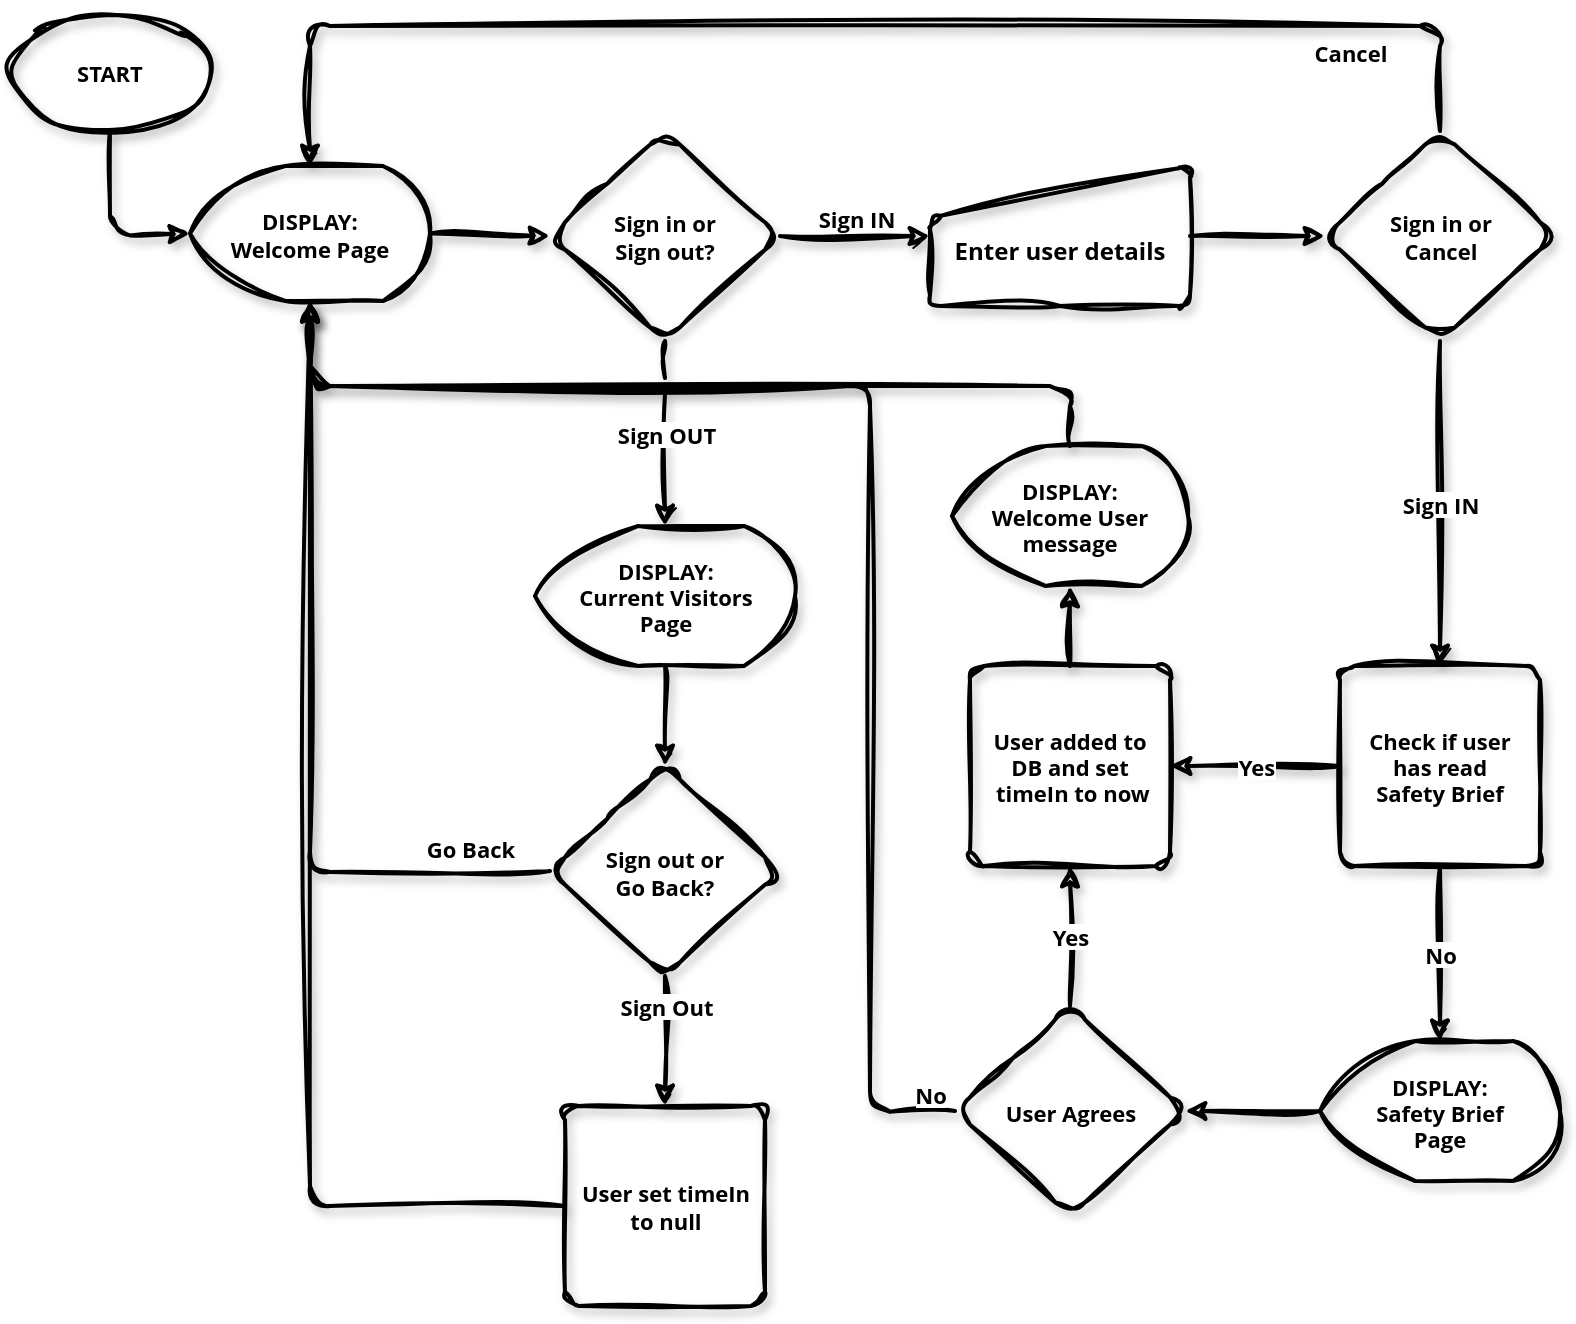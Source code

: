 <mxfile>
    <diagram id="TriR7_6b0EK6BspnrxUf" name="Page-1">
        <mxGraphModel dx="1100" dy="695" grid="1" gridSize="10" guides="1" tooltips="1" connect="1" arrows="1" fold="1" page="1" pageScale="1" pageWidth="827" pageHeight="1169" math="0" shadow="0">
            <root>
                <mxCell id="0"/>
                <mxCell id="1" parent="0"/>
                <mxCell id="9" style="edgeStyle=none;html=1;exitX=1;exitY=0.5;exitDx=0;exitDy=0;exitPerimeter=0;entryX=0;entryY=0.5;entryDx=0;entryDy=0;strokeWidth=2;shadow=1;sketch=1;curveFitting=1;jiggle=2;fontFamily=Open Sans;fontStyle=1;fontSource=https%3A%2F%2Ffonts.googleapis.com%2Fcss%3Ffamily%3DOpen%2BSans;align=center;labelBorderColor=none;" edge="1" parent="1" source="45" target="26">
                    <mxGeometry relative="1" as="geometry">
                        <mxPoint x="230" y="145" as="sourcePoint"/>
                        <mxPoint x="300" y="145" as="targetPoint"/>
                    </mxGeometry>
                </mxCell>
                <mxCell id="11" value="Sign IN" style="edgeStyle=none;html=1;exitX=1;exitY=0.5;exitDx=0;exitDy=0;entryX=0;entryY=0.5;entryDx=0;entryDy=0;strokeWidth=2;fontFamily=Open Sans;labelPosition=center;verticalLabelPosition=top;align=center;verticalAlign=bottom;shadow=1;sketch=1;curveFitting=1;jiggle=2;fontStyle=1;fontSource=https%3A%2F%2Ffonts.googleapis.com%2Fcss%3Ffamily%3DOpen%2BSans;labelBorderColor=none;" edge="1" parent="1" source="26" target="10">
                    <mxGeometry relative="1" as="geometry">
                        <mxPoint x="410" y="145" as="sourcePoint"/>
                    </mxGeometry>
                </mxCell>
                <mxCell id="13" style="edgeStyle=none;html=1;exitX=1;exitY=0.5;exitDx=0;exitDy=0;entryX=0;entryY=0.5;entryDx=0;entryDy=0;strokeWidth=2;shadow=1;sketch=1;curveFitting=1;jiggle=2;fontFamily=Open Sans;fontStyle=1;fontSource=https%3A%2F%2Ffonts.googleapis.com%2Fcss%3Ffamily%3DOpen%2BSans;align=center;labelBorderColor=none;" edge="1" parent="1" source="10" target="28">
                    <mxGeometry relative="1" as="geometry">
                        <mxPoint x="690" y="145" as="targetPoint"/>
                    </mxGeometry>
                </mxCell>
                <mxCell id="10" value="&lt;br&gt;Enter user details" style="html=1;strokeWidth=2;shape=manualInput;whiteSpace=wrap;rounded=1;size=26;arcSize=11;shadow=1;sketch=1;verticalAlign=middle;labelPosition=center;verticalLabelPosition=middle;align=center;fontFamily=Open Sans;curveFitting=1;jiggle=2;fontStyle=1;fontSource=https%3A%2F%2Ffonts.googleapis.com%2Fcss%3Ffamily%3DOpen%2BSans;labelBorderColor=none;gradientColor=none;fillStyle=auto;fillColor=none;" vertex="1" parent="1">
                    <mxGeometry x="490" y="110" width="130" height="70" as="geometry"/>
                </mxCell>
                <mxCell id="15" value="Cancel" style="edgeStyle=none;html=1;exitX=0.5;exitY=0;exitDx=0;exitDy=0;entryX=0.5;entryY=0;entryDx=0;entryDy=0;entryPerimeter=0;strokeWidth=2;verticalAlign=top;labelPosition=center;verticalLabelPosition=bottom;align=center;shadow=1;sketch=1;curveFitting=1;jiggle=2;fontFamily=Open Sans;fontStyle=1;fontSource=https%3A%2F%2Ffonts.googleapis.com%2Fcss%3Ffamily%3DOpen%2BSans;labelBorderColor=none;" edge="1" parent="1" source="28" target="45">
                    <mxGeometry x="-0.716" relative="1" as="geometry">
                        <mxPoint x="745" y="92.5" as="sourcePoint"/>
                        <mxPoint x="175" y="110" as="targetPoint"/>
                        <Array as="points">
                            <mxPoint x="745" y="40"/>
                            <mxPoint x="180" y="40"/>
                        </Array>
                        <mxPoint as="offset"/>
                    </mxGeometry>
                </mxCell>
                <mxCell id="19" value="Sign IN" style="edgeStyle=none;shape=connector;rounded=1;html=1;exitX=0.5;exitY=1;exitDx=0;exitDy=0;entryX=0.5;entryY=0;entryDx=0;entryDy=0;labelBackgroundColor=default;strokeWidth=2;fontFamily=Open Sans;fontSize=11;fontColor=default;endArrow=classic;verticalAlign=middle;labelPosition=center;verticalLabelPosition=middle;align=center;horizontal=1;shadow=1;sketch=1;curveFitting=1;jiggle=2;fontStyle=1;fontSource=https%3A%2F%2Ffonts.googleapis.com%2Fcss%3Ffamily%3DOpen%2BSans;labelBorderColor=none;" edge="1" parent="1" source="28" target="18">
                    <mxGeometry relative="1" as="geometry">
                        <mxPoint x="745" y="197.5" as="sourcePoint"/>
                    </mxGeometry>
                </mxCell>
                <mxCell id="21" value="Yes" style="edgeStyle=none;shape=connector;rounded=1;html=1;exitX=0;exitY=0.5;exitDx=0;exitDy=0;entryX=1;entryY=0.5;entryDx=0;entryDy=0;labelBackgroundColor=default;strokeWidth=2;fontFamily=Open Sans;fontSize=11;fontColor=default;endArrow=classic;shadow=1;sketch=1;curveFitting=1;jiggle=2;fontStyle=1;fontSource=https%3A%2F%2Ffonts.googleapis.com%2Fcss%3Ffamily%3DOpen%2BSans;align=center;labelBorderColor=none;" edge="1" parent="1" source="18" target="20">
                    <mxGeometry relative="1" as="geometry"/>
                </mxCell>
                <mxCell id="23" value="No" style="edgeStyle=none;shape=connector;rounded=1;html=1;exitX=0.5;exitY=1;exitDx=0;exitDy=0;entryX=0.5;entryY=0;entryDx=0;entryDy=0;entryPerimeter=0;labelBackgroundColor=default;strokeWidth=2;fontFamily=Open Sans;fontSize=11;fontColor=default;endArrow=classic;spacingTop=0;spacingLeft=0;spacingRight=0;spacingBottom=0;spacing=2;jumpSize=6;jumpStyle=gap;endSize=6;shadow=1;sketch=1;curveFitting=1;jiggle=2;fontStyle=1;fontSource=https%3A%2F%2Ffonts.googleapis.com%2Fcss%3Ffamily%3DOpen%2BSans;align=center;labelBorderColor=none;" edge="1" parent="1" source="18" target="22">
                    <mxGeometry relative="1" as="geometry"/>
                </mxCell>
                <mxCell id="18" value="Check if user &lt;br&gt;has read &lt;br&gt;Safety Brief" style="rounded=1;whiteSpace=wrap;html=1;absoluteArcSize=1;arcSize=14;strokeWidth=2;shadow=1;fontFamily=Open Sans;fontSize=11;sketch=1;curveFitting=1;jiggle=2;fontStyle=1;fontSource=https%3A%2F%2Ffonts.googleapis.com%2Fcss%3Ffamily%3DOpen%2BSans;align=center;labelBorderColor=none;gradientColor=none;fillStyle=auto;fillColor=none;" vertex="1" parent="1">
                    <mxGeometry x="695" y="360" width="100" height="100" as="geometry"/>
                </mxCell>
                <mxCell id="30" style="edgeStyle=none;shape=connector;rounded=1;html=1;entryX=0.5;entryY=1;entryDx=0;entryDy=0;entryPerimeter=0;labelBackgroundColor=default;strokeWidth=2;fontFamily=Open Sans;fontSize=11;fontColor=default;endArrow=classic;exitX=0.5;exitY=0;exitDx=0;exitDy=0;exitPerimeter=0;shadow=1;sketch=1;curveFitting=1;jiggle=2;fontStyle=1;fontSource=https%3A%2F%2Ffonts.googleapis.com%2Fcss%3Ffamily%3DOpen%2BSans;align=center;labelBorderColor=none;" edge="1" parent="1" source="32" target="45">
                    <mxGeometry relative="1" as="geometry">
                        <mxPoint x="560" y="250" as="sourcePoint"/>
                        <mxPoint x="175" y="180" as="targetPoint"/>
                        <Array as="points">
                            <mxPoint x="560" y="220"/>
                            <mxPoint x="180" y="220"/>
                        </Array>
                    </mxGeometry>
                </mxCell>
                <mxCell id="33" style="edgeStyle=none;shape=connector;rounded=1;html=1;exitX=0.5;exitY=0;exitDx=0;exitDy=0;entryX=0.5;entryY=1;entryDx=0;entryDy=0;entryPerimeter=0;labelBackgroundColor=default;strokeWidth=2;fontFamily=Open Sans;fontSize=11;fontColor=default;endArrow=classic;shadow=1;sketch=1;curveFitting=1;jiggle=2;fontStyle=1;fontSource=https%3A%2F%2Ffonts.googleapis.com%2Fcss%3Ffamily%3DOpen%2BSans;align=center;labelBorderColor=none;" edge="1" parent="1" source="20" target="32">
                    <mxGeometry relative="1" as="geometry"/>
                </mxCell>
                <mxCell id="20" value="User added to&lt;br&gt;DB and set&lt;br&gt;&amp;nbsp;timeIn&amp;nbsp;to now" style="rounded=1;whiteSpace=wrap;html=1;absoluteArcSize=1;arcSize=14;strokeWidth=2;shadow=1;fontFamily=Open Sans;fontSize=11;perimeterSpacing=0;sketch=1;curveFitting=1;jiggle=2;fontStyle=1;fontSource=https%3A%2F%2Ffonts.googleapis.com%2Fcss%3Ffamily%3DOpen%2BSans;align=center;labelBorderColor=none;gradientColor=none;fillStyle=auto;fillColor=none;" vertex="1" parent="1">
                    <mxGeometry x="510" y="360" width="100" height="100" as="geometry"/>
                </mxCell>
                <mxCell id="25" value="" style="edgeStyle=none;shape=connector;rounded=1;html=1;labelBackgroundColor=default;strokeWidth=2;fontFamily=Open Sans;fontSize=11;fontColor=default;endArrow=classic;shadow=1;sketch=1;curveFitting=1;jiggle=2;fontStyle=1;fontSource=https%3A%2F%2Ffonts.googleapis.com%2Fcss%3Ffamily%3DOpen%2BSans;align=center;labelBorderColor=none;" edge="1" parent="1" source="22" target="24">
                    <mxGeometry relative="1" as="geometry"/>
                </mxCell>
                <mxCell id="22" value="DISPLAY:&lt;br&gt;Safety Brief &lt;br&gt;Page" style="strokeWidth=2;html=1;shape=mxgraph.flowchart.display;whiteSpace=wrap;rounded=1;shadow=1;fontFamily=Open Sans;fontSize=11;sketch=1;curveFitting=1;jiggle=2;fontStyle=1;fontSource=https%3A%2F%2Ffonts.googleapis.com%2Fcss%3Ffamily%3DOpen%2BSans;align=center;labelBorderColor=none;gradientColor=none;fillStyle=auto;fillColor=none;" vertex="1" parent="1">
                    <mxGeometry x="685" y="547.5" width="120" height="70" as="geometry"/>
                </mxCell>
                <mxCell id="29" value="Yes" style="edgeStyle=none;shape=connector;rounded=1;html=1;exitX=0.5;exitY=0;exitDx=0;exitDy=0;entryX=0.5;entryY=1;entryDx=0;entryDy=0;labelBackgroundColor=default;strokeWidth=2;fontFamily=Open Sans;fontSize=11;fontColor=default;endArrow=classic;shadow=1;sketch=1;curveFitting=1;jiggle=2;fontStyle=1;fontSource=https%3A%2F%2Ffonts.googleapis.com%2Fcss%3Ffamily%3DOpen%2BSans;align=center;labelBorderColor=none;" edge="1" parent="1" source="24" target="20">
                    <mxGeometry relative="1" as="geometry"/>
                </mxCell>
                <mxCell id="43" value="No" style="edgeStyle=none;shape=connector;rounded=1;html=1;exitX=0;exitY=0.5;exitDx=0;exitDy=0;entryX=0.5;entryY=1;entryDx=0;entryDy=0;entryPerimeter=0;labelBackgroundColor=default;strokeWidth=2;fontFamily=Open Sans;fontSize=11;fontColor=default;endArrow=classic;spacingLeft=0;targetPerimeterSpacing=0;jumpStyle=none;labelPosition=center;verticalLabelPosition=top;align=center;verticalAlign=bottom;shadow=1;sketch=1;curveFitting=1;jiggle=2;fontStyle=1;fontSource=https%3A%2F%2Ffonts.googleapis.com%2Fcss%3Ffamily%3DOpen%2BSans;labelBorderColor=none;" edge="1" parent="1" source="24" target="45">
                    <mxGeometry x="-0.966" relative="1" as="geometry">
                        <mxPoint x="175" y="180" as="targetPoint"/>
                        <Array as="points">
                            <mxPoint x="460" y="583"/>
                            <mxPoint x="460" y="220"/>
                            <mxPoint x="180" y="220"/>
                        </Array>
                        <mxPoint as="offset"/>
                    </mxGeometry>
                </mxCell>
                <mxCell id="24" value="User Agrees" style="rhombus;whiteSpace=wrap;html=1;fontSize=11;fontFamily=Open Sans;strokeWidth=2;rounded=1;shadow=1;sketch=1;curveFitting=1;jiggle=2;fontStyle=1;fontSource=https%3A%2F%2Ffonts.googleapis.com%2Fcss%3Ffamily%3DOpen%2BSans;align=center;labelBorderColor=none;gradientColor=none;fillStyle=auto;fillColor=none;" vertex="1" parent="1">
                    <mxGeometry x="502.5" y="530" width="115" height="105" as="geometry"/>
                </mxCell>
                <mxCell id="35" value="Sign OUT" style="edgeStyle=none;shape=connector;rounded=1;html=1;exitX=0.5;exitY=1;exitDx=0;exitDy=0;entryX=0.5;entryY=0;entryDx=0;entryDy=0;entryPerimeter=0;labelBackgroundColor=default;strokeWidth=2;fontFamily=Open Sans;fontSize=11;fontColor=default;endArrow=classic;jumpStyle=gap;shadow=1;sketch=1;curveFitting=1;jiggle=2;fontStyle=1;fontSource=https%3A%2F%2Ffonts.googleapis.com%2Fcss%3Ffamily%3DOpen%2BSans;align=center;labelBorderColor=none;" edge="1" parent="1" source="26" target="34">
                    <mxGeometry relative="1" as="geometry"/>
                </mxCell>
                <mxCell id="26" value="Sign in or&lt;br&gt;Sign out?" style="rhombus;whiteSpace=wrap;html=1;fontSize=11;fontFamily=Open Sans;strokeWidth=2;rounded=1;shadow=1;sketch=1;curveFitting=1;jiggle=2;fontStyle=1;fontSource=https%3A%2F%2Ffonts.googleapis.com%2Fcss%3Ffamily%3DOpen%2BSans;align=center;labelBorderColor=none;gradientColor=none;fillStyle=auto;fillColor=none;" vertex="1" parent="1">
                    <mxGeometry x="300" y="92.5" width="115" height="105" as="geometry"/>
                </mxCell>
                <mxCell id="28" value="Sign in or&lt;br&gt;Cancel" style="rhombus;whiteSpace=wrap;html=1;fontSize=11;fontFamily=Open Sans;strokeWidth=2;rounded=1;shadow=1;sketch=1;curveFitting=1;jiggle=2;fontStyle=1;fontSource=https%3A%2F%2Ffonts.googleapis.com%2Fcss%3Ffamily%3DOpen%2BSans;align=center;labelBorderColor=none;gradientColor=none;fillStyle=auto;fillColor=none;" vertex="1" parent="1">
                    <mxGeometry x="687.5" y="92.5" width="115" height="105" as="geometry"/>
                </mxCell>
                <mxCell id="32" value="DISPLAY:&lt;br&gt;Welcome User&lt;br&gt;message" style="strokeWidth=2;html=1;shape=mxgraph.flowchart.display;whiteSpace=wrap;rounded=1;shadow=1;fontFamily=Open Sans;fontSize=11;sketch=1;curveFitting=1;jiggle=2;fontStyle=1;fontSource=https%3A%2F%2Ffonts.googleapis.com%2Fcss%3Ffamily%3DOpen%2BSans;align=center;labelBorderColor=none;gradientColor=none;fillStyle=auto;fillColor=none;" vertex="1" parent="1">
                    <mxGeometry x="501" y="250" width="118" height="70" as="geometry"/>
                </mxCell>
                <mxCell id="38" style="edgeStyle=none;shape=connector;rounded=1;html=1;exitX=0.5;exitY=1;exitDx=0;exitDy=0;exitPerimeter=0;entryX=0.5;entryY=0;entryDx=0;entryDy=0;labelBackgroundColor=default;strokeWidth=2;fontFamily=Open Sans;fontSize=11;fontColor=default;endArrow=classic;shadow=1;sketch=1;curveFitting=1;jiggle=2;fontStyle=1;fontSource=https%3A%2F%2Ffonts.googleapis.com%2Fcss%3Ffamily%3DOpen%2BSans;align=center;labelBorderColor=none;" edge="1" parent="1" source="34" target="37">
                    <mxGeometry relative="1" as="geometry"/>
                </mxCell>
                <mxCell id="34" value="DISPLAY:&lt;br&gt;Current Visitors&lt;br&gt;Page" style="strokeWidth=2;html=1;shape=mxgraph.flowchart.display;whiteSpace=wrap;rounded=1;shadow=1;fontFamily=Open Sans;fontSize=11;sketch=1;curveFitting=1;jiggle=2;fontStyle=1;fontSource=https%3A%2F%2Ffonts.googleapis.com%2Fcss%3Ffamily%3DOpen%2BSans;align=center;labelBorderColor=none;gradientColor=none;fillStyle=auto;fillColor=none;" vertex="1" parent="1">
                    <mxGeometry x="292.5" y="290" width="130" height="70" as="geometry"/>
                </mxCell>
                <mxCell id="39" value="Go Back" style="edgeStyle=none;shape=connector;rounded=1;html=1;exitX=0;exitY=0.5;exitDx=0;exitDy=0;entryX=0.5;entryY=1;entryDx=0;entryDy=0;entryPerimeter=0;labelBackgroundColor=default;strokeWidth=2;fontFamily=Open Sans;fontSize=11;fontColor=default;endArrow=classic;spacingBottom=0;labelPosition=center;verticalLabelPosition=top;align=center;verticalAlign=bottom;shadow=1;sketch=1;curveFitting=1;jiggle=2;fontStyle=1;fontSource=https%3A%2F%2Ffonts.googleapis.com%2Fcss%3Ffamily%3DOpen%2BSans;labelBorderColor=none;" edge="1" parent="1" source="37" target="45">
                    <mxGeometry x="-0.804" y="-3" relative="1" as="geometry">
                        <mxPoint x="175" y="180" as="targetPoint"/>
                        <Array as="points">
                            <mxPoint x="180" y="463"/>
                        </Array>
                        <mxPoint as="offset"/>
                    </mxGeometry>
                </mxCell>
                <mxCell id="41" value="Sign Out" style="edgeStyle=none;shape=connector;rounded=1;html=1;exitX=0.5;exitY=1;exitDx=0;exitDy=0;entryX=0.5;entryY=0;entryDx=0;entryDy=0;labelBackgroundColor=default;strokeWidth=2;fontFamily=Open Sans;fontSize=11;fontColor=default;endArrow=classic;shadow=1;sketch=1;curveFitting=1;jiggle=2;fontStyle=1;fontSource=https%3A%2F%2Ffonts.googleapis.com%2Fcss%3Ffamily%3DOpen%2BSans;align=center;labelBorderColor=none;" edge="1" parent="1" source="37" target="40">
                    <mxGeometry x="-0.538" relative="1" as="geometry">
                        <mxPoint as="offset"/>
                    </mxGeometry>
                </mxCell>
                <mxCell id="37" value="Sign out or&lt;br&gt;Go Back?" style="rhombus;whiteSpace=wrap;html=1;fontSize=11;fontFamily=Open Sans;strokeWidth=2;rounded=1;shadow=1;sketch=1;curveFitting=1;jiggle=2;fontStyle=1;fontSource=https%3A%2F%2Ffonts.googleapis.com%2Fcss%3Ffamily%3DOpen%2BSans;align=center;labelBorderColor=none;gradientColor=none;fillStyle=auto;fillColor=none;" vertex="1" parent="1">
                    <mxGeometry x="300" y="410" width="115" height="105" as="geometry"/>
                </mxCell>
                <mxCell id="42" style="edgeStyle=none;shape=connector;rounded=1;html=1;exitX=0;exitY=0.5;exitDx=0;exitDy=0;entryX=0.5;entryY=1;entryDx=0;entryDy=0;entryPerimeter=0;labelBackgroundColor=default;strokeWidth=2;fontFamily=Open Sans;fontSize=11;fontColor=default;endArrow=classic;shadow=1;sketch=1;curveFitting=1;jiggle=2;fontStyle=1;fontSource=https%3A%2F%2Ffonts.googleapis.com%2Fcss%3Ffamily%3DOpen%2BSans;align=center;labelBorderColor=none;" edge="1" parent="1" source="40" target="45">
                    <mxGeometry relative="1" as="geometry">
                        <mxPoint x="175" y="180" as="targetPoint"/>
                        <Array as="points">
                            <mxPoint x="180" y="630"/>
                        </Array>
                    </mxGeometry>
                </mxCell>
                <mxCell id="40" value="User set timeIn &lt;br&gt;to null" style="rounded=1;whiteSpace=wrap;html=1;absoluteArcSize=1;arcSize=14;strokeWidth=2;shadow=1;fontFamily=Open Sans;fontSize=11;sketch=1;curveFitting=1;jiggle=2;fontStyle=1;fontSource=https%3A%2F%2Ffonts.googleapis.com%2Fcss%3Ffamily%3DOpen%2BSans;align=center;labelBorderColor=none;gradientColor=none;fillStyle=auto;fillColor=none;" vertex="1" parent="1">
                    <mxGeometry x="307.5" y="580" width="100" height="100" as="geometry"/>
                </mxCell>
                <mxCell id="46" style="edgeStyle=none;shape=connector;rounded=1;jumpStyle=gap;html=1;exitX=0.5;exitY=1;exitDx=0;exitDy=0;exitPerimeter=0;entryX=0;entryY=0.5;entryDx=0;entryDy=0;entryPerimeter=0;labelBackgroundColor=default;strokeWidth=2;fontFamily=Open Sans;fontSize=11;fontColor=default;endArrow=classic;endSize=6;shadow=1;sketch=1;curveFitting=1;jiggle=2;fontStyle=1;fontSource=https%3A%2F%2Ffonts.googleapis.com%2Fcss%3Ffamily%3DOpen%2BSans;align=center;labelBorderColor=none;" edge="1" parent="1" source="44" target="45">
                    <mxGeometry relative="1" as="geometry">
                        <Array as="points">
                            <mxPoint x="80" y="145"/>
                        </Array>
                    </mxGeometry>
                </mxCell>
                <mxCell id="44" value="START" style="strokeWidth=2;html=1;shape=mxgraph.flowchart.start_1;whiteSpace=wrap;rounded=1;shadow=1;fontFamily=Open Sans;fontSize=11;sketch=1;curveFitting=1;jiggle=2;fontStyle=1;fontSource=https%3A%2F%2Ffonts.googleapis.com%2Fcss%3Ffamily%3DOpen%2BSans;align=center;labelBorderColor=none;gradientColor=none;fillStyle=auto;fillColor=none;" vertex="1" parent="1">
                    <mxGeometry x="30" y="32.5" width="100" height="60" as="geometry"/>
                </mxCell>
                <mxCell id="45" value="DISPLAY:&lt;br&gt;Welcome Page" style="strokeWidth=2;html=1;shape=mxgraph.flowchart.display;whiteSpace=wrap;rounded=1;shadow=1;fontFamily=Open Sans;fontSize=11;sketch=1;curveFitting=1;jiggle=2;fontStyle=1;fontSource=https%3A%2F%2Ffonts.googleapis.com%2Fcss%3Ffamily%3DOpen%2BSans;align=center;labelBorderColor=none;gradientColor=none;fillStyle=auto;fillColor=none;" vertex="1" parent="1">
                    <mxGeometry x="120" y="110" width="120" height="67.5" as="geometry"/>
                </mxCell>
            </root>
        </mxGraphModel>
    </diagram>
</mxfile>